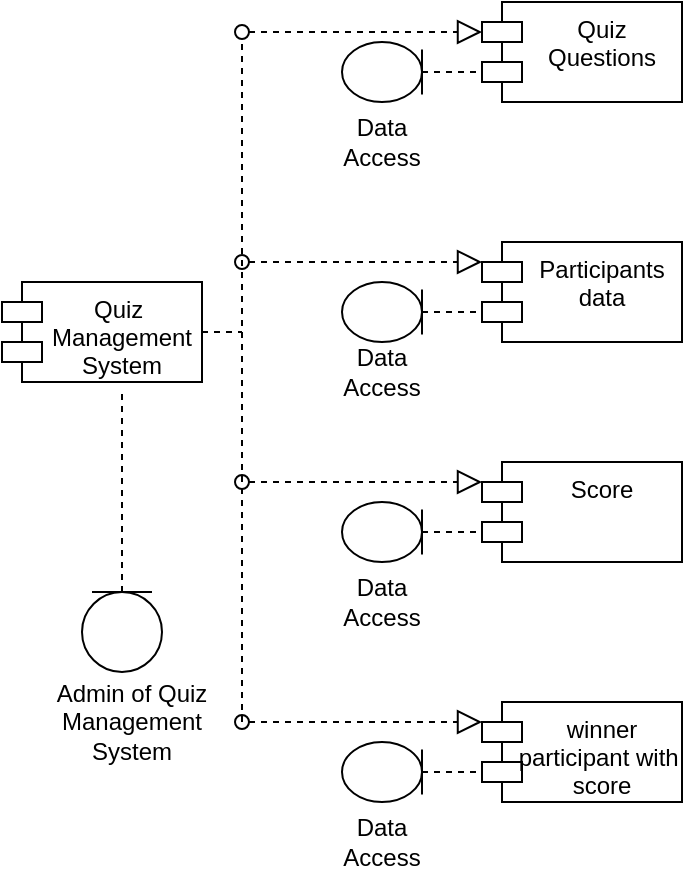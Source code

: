 <mxfile version="14.5.10" type="github">
  <diagram id="1w6LTo-yjVEmJ77zDbk4" name="Page-1">
    <mxGraphModel dx="1038" dy="617" grid="1" gridSize="10" guides="1" tooltips="1" connect="1" arrows="1" fold="1" page="1" pageScale="1" pageWidth="850" pageHeight="1100" math="0" shadow="0">
      <root>
        <mxCell id="0" />
        <mxCell id="1" parent="0" />
        <mxCell id="Uc12v8LBQXaRrk5REgLV-2" value="Quiz &#xa;Management&#xa;System" style="shape=module;align=left;spacingLeft=20;align=center;verticalAlign=top;" vertex="1" parent="1">
          <mxGeometry y="260" width="100" height="50" as="geometry" />
        </mxCell>
        <mxCell id="Uc12v8LBQXaRrk5REgLV-3" value="Quiz&#xa;Questions&#xa;" style="shape=module;align=left;spacingLeft=20;align=center;verticalAlign=top;" vertex="1" parent="1">
          <mxGeometry x="240" y="120" width="100" height="50" as="geometry" />
        </mxCell>
        <mxCell id="Uc12v8LBQXaRrk5REgLV-4" value="Participants&#xa;data" style="shape=module;align=left;spacingLeft=20;align=center;verticalAlign=top;" vertex="1" parent="1">
          <mxGeometry x="240" y="240" width="100" height="50" as="geometry" />
        </mxCell>
        <mxCell id="Uc12v8LBQXaRrk5REgLV-5" value="Score" style="shape=module;align=left;spacingLeft=20;align=center;verticalAlign=top;" vertex="1" parent="1">
          <mxGeometry x="240" y="350" width="100" height="50" as="geometry" />
        </mxCell>
        <mxCell id="Uc12v8LBQXaRrk5REgLV-6" value="winner&#xa;participant with &#xa;score" style="shape=module;align=left;spacingLeft=20;align=center;verticalAlign=top;" vertex="1" parent="1">
          <mxGeometry x="240" y="470" width="100" height="50" as="geometry" />
        </mxCell>
        <mxCell id="Uc12v8LBQXaRrk5REgLV-8" value="" style="shape=umlLifeline;participant=umlEntity;perimeter=lifelinePerimeter;whiteSpace=wrap;html=1;container=1;collapsible=0;recursiveResize=0;verticalAlign=top;spacingTop=36;outlineConnect=0;direction=west;" vertex="1" parent="1">
          <mxGeometry x="40" y="315" width="40" height="140" as="geometry" />
        </mxCell>
        <mxCell id="Uc12v8LBQXaRrk5REgLV-12" value="" style="shape=umlLifeline;participant=umlEntity;perimeter=lifelinePerimeter;whiteSpace=wrap;html=1;container=1;collapsible=0;recursiveResize=0;verticalAlign=top;spacingTop=36;outlineConnect=0;direction=north;" vertex="1" parent="1">
          <mxGeometry x="170" y="370" width="70" height="30" as="geometry" />
        </mxCell>
        <mxCell id="Uc12v8LBQXaRrk5REgLV-13" value="" style="shape=umlLifeline;participant=umlEntity;perimeter=lifelinePerimeter;whiteSpace=wrap;html=1;container=1;collapsible=0;recursiveResize=0;verticalAlign=top;spacingTop=36;outlineConnect=0;direction=north;" vertex="1" parent="1">
          <mxGeometry x="170" y="140" width="70" height="30" as="geometry" />
        </mxCell>
        <mxCell id="Uc12v8LBQXaRrk5REgLV-14" value="" style="shape=umlLifeline;participant=umlEntity;perimeter=lifelinePerimeter;whiteSpace=wrap;html=1;container=1;collapsible=0;recursiveResize=0;verticalAlign=top;spacingTop=36;outlineConnect=0;direction=north;" vertex="1" parent="1">
          <mxGeometry x="170" y="260" width="70" height="30" as="geometry" />
        </mxCell>
        <mxCell id="Uc12v8LBQXaRrk5REgLV-15" value="" style="shape=umlLifeline;participant=umlEntity;perimeter=lifelinePerimeter;whiteSpace=wrap;html=1;container=1;collapsible=0;recursiveResize=0;verticalAlign=top;spacingTop=36;outlineConnect=0;direction=north;" vertex="1" parent="1">
          <mxGeometry x="170" y="490" width="70" height="30" as="geometry" />
        </mxCell>
        <mxCell id="Uc12v8LBQXaRrk5REgLV-16" value="" style="endArrow=none;dashed=1;html=1;" edge="1" parent="1">
          <mxGeometry width="50" height="50" relative="1" as="geometry">
            <mxPoint x="120" y="480" as="sourcePoint" />
            <mxPoint x="120" y="140" as="targetPoint" />
          </mxGeometry>
        </mxCell>
        <mxCell id="Uc12v8LBQXaRrk5REgLV-17" value="" style="startArrow=oval;startFill=0;startSize=7;endArrow=block;endFill=0;endSize=10;dashed=1;html=1;entryX=0;entryY=0;entryDx=0;entryDy=15;entryPerimeter=0;" edge="1" parent="1" target="Uc12v8LBQXaRrk5REgLV-3">
          <mxGeometry width="100" relative="1" as="geometry">
            <mxPoint x="120" y="135" as="sourcePoint" />
            <mxPoint x="470" y="320" as="targetPoint" />
          </mxGeometry>
        </mxCell>
        <mxCell id="Uc12v8LBQXaRrk5REgLV-18" value="" style="startArrow=oval;startFill=0;startSize=7;endArrow=block;endFill=0;endSize=10;dashed=1;html=1;entryX=0;entryY=0;entryDx=0;entryDy=15;entryPerimeter=0;" edge="1" parent="1">
          <mxGeometry width="100" relative="1" as="geometry">
            <mxPoint x="120" y="250" as="sourcePoint" />
            <mxPoint x="240" y="250" as="targetPoint" />
          </mxGeometry>
        </mxCell>
        <mxCell id="Uc12v8LBQXaRrk5REgLV-20" value="" style="startArrow=oval;startFill=0;startSize=7;endArrow=block;endFill=0;endSize=10;dashed=1;html=1;entryX=0;entryY=0;entryDx=0;entryDy=15;entryPerimeter=0;" edge="1" parent="1">
          <mxGeometry width="100" relative="1" as="geometry">
            <mxPoint x="120" y="360" as="sourcePoint" />
            <mxPoint x="240" y="360" as="targetPoint" />
          </mxGeometry>
        </mxCell>
        <mxCell id="Uc12v8LBQXaRrk5REgLV-21" value="" style="startArrow=oval;startFill=0;startSize=7;endArrow=block;endFill=0;endSize=10;dashed=1;html=1;entryX=0;entryY=0;entryDx=0;entryDy=15;entryPerimeter=0;" edge="1" parent="1">
          <mxGeometry width="100" relative="1" as="geometry">
            <mxPoint x="120" y="480" as="sourcePoint" />
            <mxPoint x="240" y="480" as="targetPoint" />
          </mxGeometry>
        </mxCell>
        <mxCell id="Uc12v8LBQXaRrk5REgLV-24" value="" style="endArrow=none;dashed=1;html=1;exitX=1;exitY=0.5;exitDx=0;exitDy=0;" edge="1" parent="1" source="Uc12v8LBQXaRrk5REgLV-2">
          <mxGeometry width="50" height="50" relative="1" as="geometry">
            <mxPoint x="400" y="340" as="sourcePoint" />
            <mxPoint x="120" y="285" as="targetPoint" />
          </mxGeometry>
        </mxCell>
        <mxCell id="Uc12v8LBQXaRrk5REgLV-32" value="Data Access" style="text;html=1;strokeColor=none;fillColor=none;align=center;verticalAlign=middle;whiteSpace=wrap;rounded=0;" vertex="1" parent="1">
          <mxGeometry x="170" y="180" width="40" height="20" as="geometry" />
        </mxCell>
        <mxCell id="Uc12v8LBQXaRrk5REgLV-34" value="Data Access" style="text;html=1;strokeColor=none;fillColor=none;align=center;verticalAlign=middle;whiteSpace=wrap;rounded=0;" vertex="1" parent="1">
          <mxGeometry x="170" y="295" width="40" height="20" as="geometry" />
        </mxCell>
        <mxCell id="Uc12v8LBQXaRrk5REgLV-35" value="Data Access" style="text;html=1;strokeColor=none;fillColor=none;align=center;verticalAlign=middle;whiteSpace=wrap;rounded=0;" vertex="1" parent="1">
          <mxGeometry x="170" y="410" width="40" height="20" as="geometry" />
        </mxCell>
        <mxCell id="Uc12v8LBQXaRrk5REgLV-36" value="Data Access" style="text;html=1;strokeColor=none;fillColor=none;align=center;verticalAlign=middle;whiteSpace=wrap;rounded=0;" vertex="1" parent="1">
          <mxGeometry x="170" y="530" width="40" height="20" as="geometry" />
        </mxCell>
        <mxCell id="Uc12v8LBQXaRrk5REgLV-37" value="Admin of Quiz Management System" style="text;html=1;strokeColor=none;fillColor=none;align=center;verticalAlign=middle;whiteSpace=wrap;rounded=0;" vertex="1" parent="1">
          <mxGeometry x="20" y="470" width="90" height="20" as="geometry" />
        </mxCell>
      </root>
    </mxGraphModel>
  </diagram>
</mxfile>
